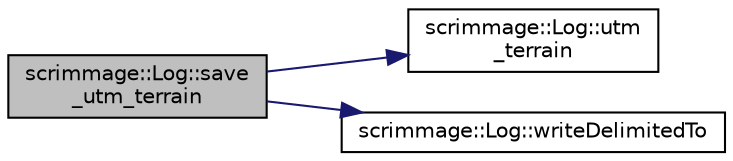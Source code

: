 digraph "scrimmage::Log::save_utm_terrain"
{
 // LATEX_PDF_SIZE
  edge [fontname="Helvetica",fontsize="10",labelfontname="Helvetica",labelfontsize="10"];
  node [fontname="Helvetica",fontsize="10",shape=record];
  rankdir="LR";
  Node1 [label="scrimmage::Log::save\l_utm_terrain",height=0.2,width=0.4,color="black", fillcolor="grey75", style="filled", fontcolor="black",tooltip=" "];
  Node1 -> Node2 [color="midnightblue",fontsize="10",style="solid",fontname="Helvetica"];
  Node2 [label="scrimmage::Log::utm\l_terrain",height=0.2,width=0.4,color="black", fillcolor="white", style="filled",URL="$classscrimmage_1_1Log.html#a830a9e5f21f0533da2d3dc072dc1cb7e",tooltip=" "];
  Node1 -> Node3 [color="midnightblue",fontsize="10",style="solid",fontname="Helvetica"];
  Node3 [label="scrimmage::Log::writeDelimitedTo",height=0.2,width=0.4,color="black", fillcolor="white", style="filled",URL="$classscrimmage_1_1Log.html#aa2de7df9ae5e25c00519af0dfd6faa0a",tooltip=" "];
}

